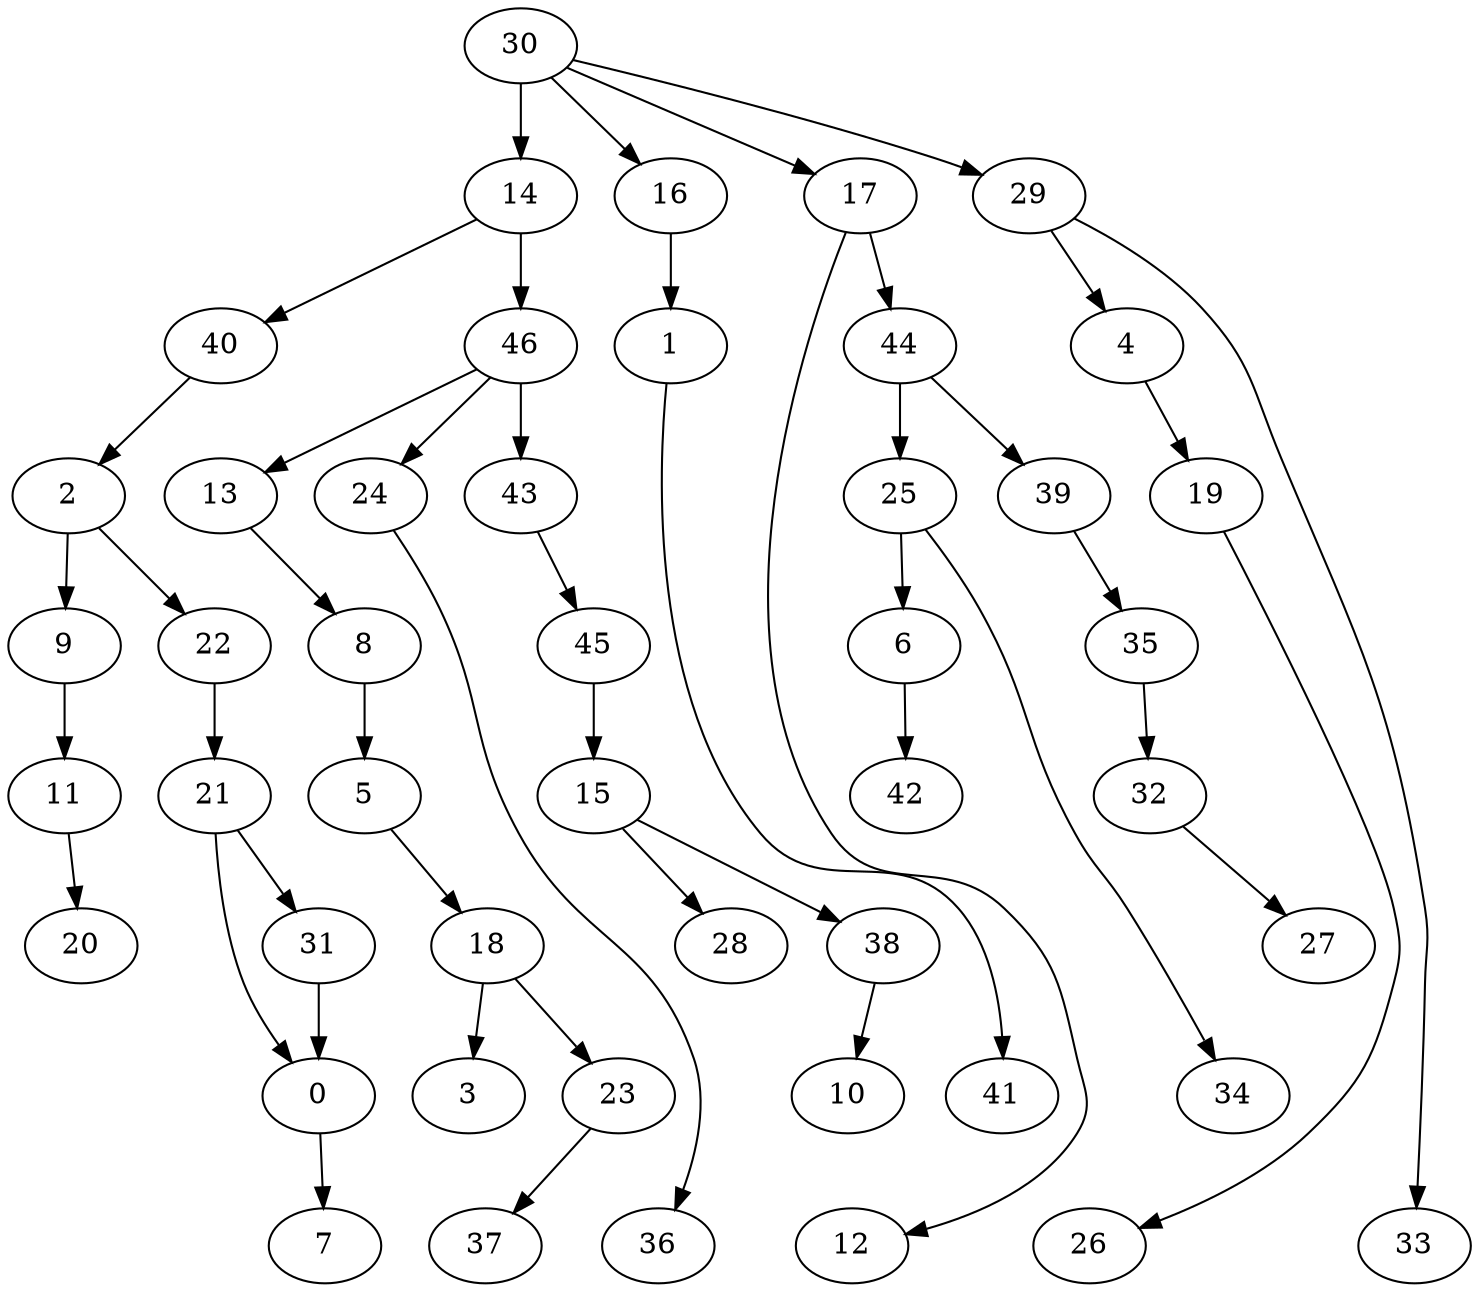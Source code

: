 digraph g {
0;
1;
2;
3;
4;
5;
6;
7;
8;
9;
10;
11;
12;
13;
14;
15;
16;
17;
18;
19;
20;
21;
22;
23;
24;
25;
26;
27;
28;
29;
30;
31;
32;
33;
34;
35;
36;
37;
38;
39;
40;
41;
42;
43;
44;
45;
46;
0 -> 7 [weight=0];
1 -> 41 [weight=0];
2 -> 9 [weight=0];
2 -> 22 [weight=0];
4 -> 19 [weight=0];
5 -> 18 [weight=0];
6 -> 42 [weight=0];
8 -> 5 [weight=0];
9 -> 11 [weight=0];
11 -> 20 [weight=0];
13 -> 8 [weight=0];
14 -> 46 [weight=0];
14 -> 40 [weight=0];
15 -> 28 [weight=0];
15 -> 38 [weight=0];
16 -> 1 [weight=1];
17 -> 44 [weight=0];
17 -> 12 [weight=0];
18 -> 23 [weight=0];
18 -> 3 [weight=0];
19 -> 26 [weight=0];
21 -> 0 [weight=0];
21 -> 31 [weight=0];
22 -> 21 [weight=0];
23 -> 37 [weight=0];
24 -> 36 [weight=0];
25 -> 6 [weight=0];
25 -> 34 [weight=0];
29 -> 4 [weight=0];
29 -> 33 [weight=0];
30 -> 14 [weight=1];
30 -> 16 [weight=0];
30 -> 17 [weight=0];
30 -> 29 [weight=0];
31 -> 0 [weight=1];
32 -> 27 [weight=0];
35 -> 32 [weight=0];
38 -> 10 [weight=0];
39 -> 35 [weight=0];
40 -> 2 [weight=0];
43 -> 45 [weight=0];
44 -> 25 [weight=0];
44 -> 39 [weight=0];
45 -> 15 [weight=0];
46 -> 43 [weight=2];
46 -> 13 [weight=0];
46 -> 24 [weight=0];
}
